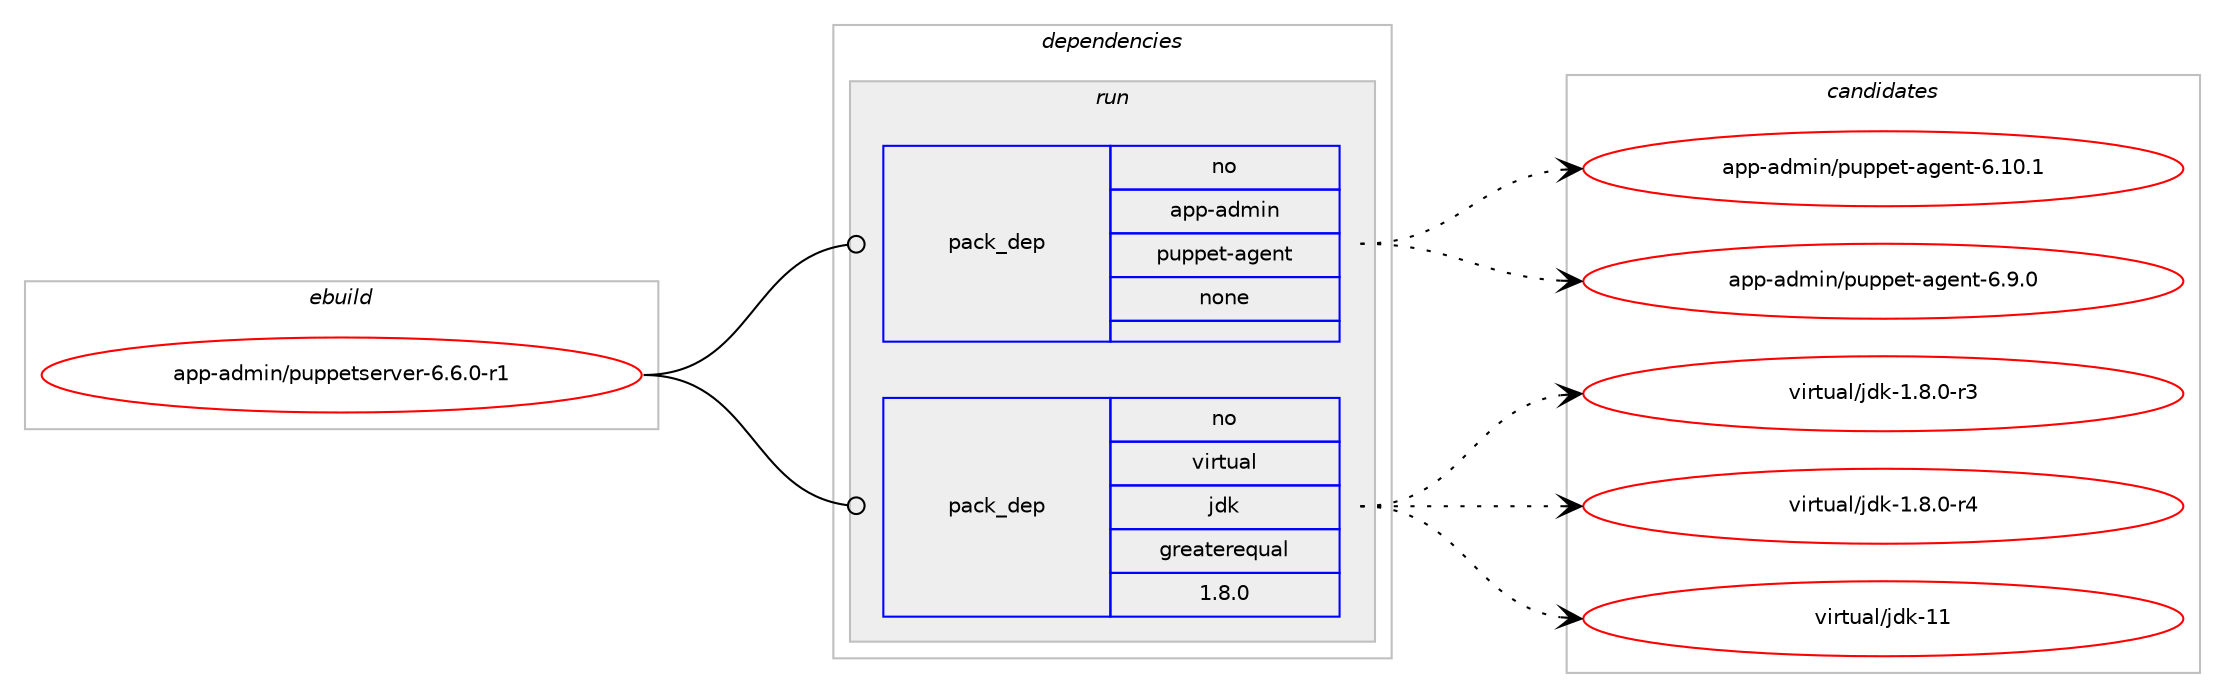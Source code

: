 digraph prolog {

# *************
# Graph options
# *************

newrank=true;
concentrate=true;
compound=true;
graph [rankdir=LR,fontname=Helvetica,fontsize=10,ranksep=1.5];#, ranksep=2.5, nodesep=0.2];
edge  [arrowhead=vee];
node  [fontname=Helvetica,fontsize=10];

# **********
# The ebuild
# **********

subgraph cluster_leftcol {
color=gray;
rank=same;
label=<<i>ebuild</i>>;
id [label="app-admin/puppetserver-6.6.0-r1", color=red, width=4, href="../app-admin/puppetserver-6.6.0-r1.svg"];
}

# ****************
# The dependencies
# ****************

subgraph cluster_midcol {
color=gray;
label=<<i>dependencies</i>>;
subgraph cluster_compile {
fillcolor="#eeeeee";
style=filled;
label=<<i>compile</i>>;
}
subgraph cluster_compileandrun {
fillcolor="#eeeeee";
style=filled;
label=<<i>compile and run</i>>;
}
subgraph cluster_run {
fillcolor="#eeeeee";
style=filled;
label=<<i>run</i>>;
subgraph pack349162 {
dependency469401 [label=<<TABLE BORDER="0" CELLBORDER="1" CELLSPACING="0" CELLPADDING="4" WIDTH="220"><TR><TD ROWSPAN="6" CELLPADDING="30">pack_dep</TD></TR><TR><TD WIDTH="110">no</TD></TR><TR><TD>app-admin</TD></TR><TR><TD>puppet-agent</TD></TR><TR><TD>none</TD></TR><TR><TD></TD></TR></TABLE>>, shape=none, color=blue];
}
id:e -> dependency469401:w [weight=20,style="solid",arrowhead="odot"];
subgraph pack349163 {
dependency469402 [label=<<TABLE BORDER="0" CELLBORDER="1" CELLSPACING="0" CELLPADDING="4" WIDTH="220"><TR><TD ROWSPAN="6" CELLPADDING="30">pack_dep</TD></TR><TR><TD WIDTH="110">no</TD></TR><TR><TD>virtual</TD></TR><TR><TD>jdk</TD></TR><TR><TD>greaterequal</TD></TR><TR><TD>1.8.0</TD></TR></TABLE>>, shape=none, color=blue];
}
id:e -> dependency469402:w [weight=20,style="solid",arrowhead="odot"];
}
}

# **************
# The candidates
# **************

subgraph cluster_choices {
rank=same;
color=gray;
label=<<i>candidates</i>>;

subgraph choice349162 {
color=black;
nodesep=1;
choice97112112459710010910511047112117112112101116459710310111011645544649484649 [label="app-admin/puppet-agent-6.10.1", color=red, width=4,href="../app-admin/puppet-agent-6.10.1.svg"];
choice971121124597100109105110471121171121121011164597103101110116455446574648 [label="app-admin/puppet-agent-6.9.0", color=red, width=4,href="../app-admin/puppet-agent-6.9.0.svg"];
dependency469401:e -> choice97112112459710010910511047112117112112101116459710310111011645544649484649:w [style=dotted,weight="100"];
dependency469401:e -> choice971121124597100109105110471121171121121011164597103101110116455446574648:w [style=dotted,weight="100"];
}
subgraph choice349163 {
color=black;
nodesep=1;
choice11810511411611797108471061001074549465646484511451 [label="virtual/jdk-1.8.0-r3", color=red, width=4,href="../virtual/jdk-1.8.0-r3.svg"];
choice11810511411611797108471061001074549465646484511452 [label="virtual/jdk-1.8.0-r4", color=red, width=4,href="../virtual/jdk-1.8.0-r4.svg"];
choice1181051141161179710847106100107454949 [label="virtual/jdk-11", color=red, width=4,href="../virtual/jdk-11.svg"];
dependency469402:e -> choice11810511411611797108471061001074549465646484511451:w [style=dotted,weight="100"];
dependency469402:e -> choice11810511411611797108471061001074549465646484511452:w [style=dotted,weight="100"];
dependency469402:e -> choice1181051141161179710847106100107454949:w [style=dotted,weight="100"];
}
}

}
